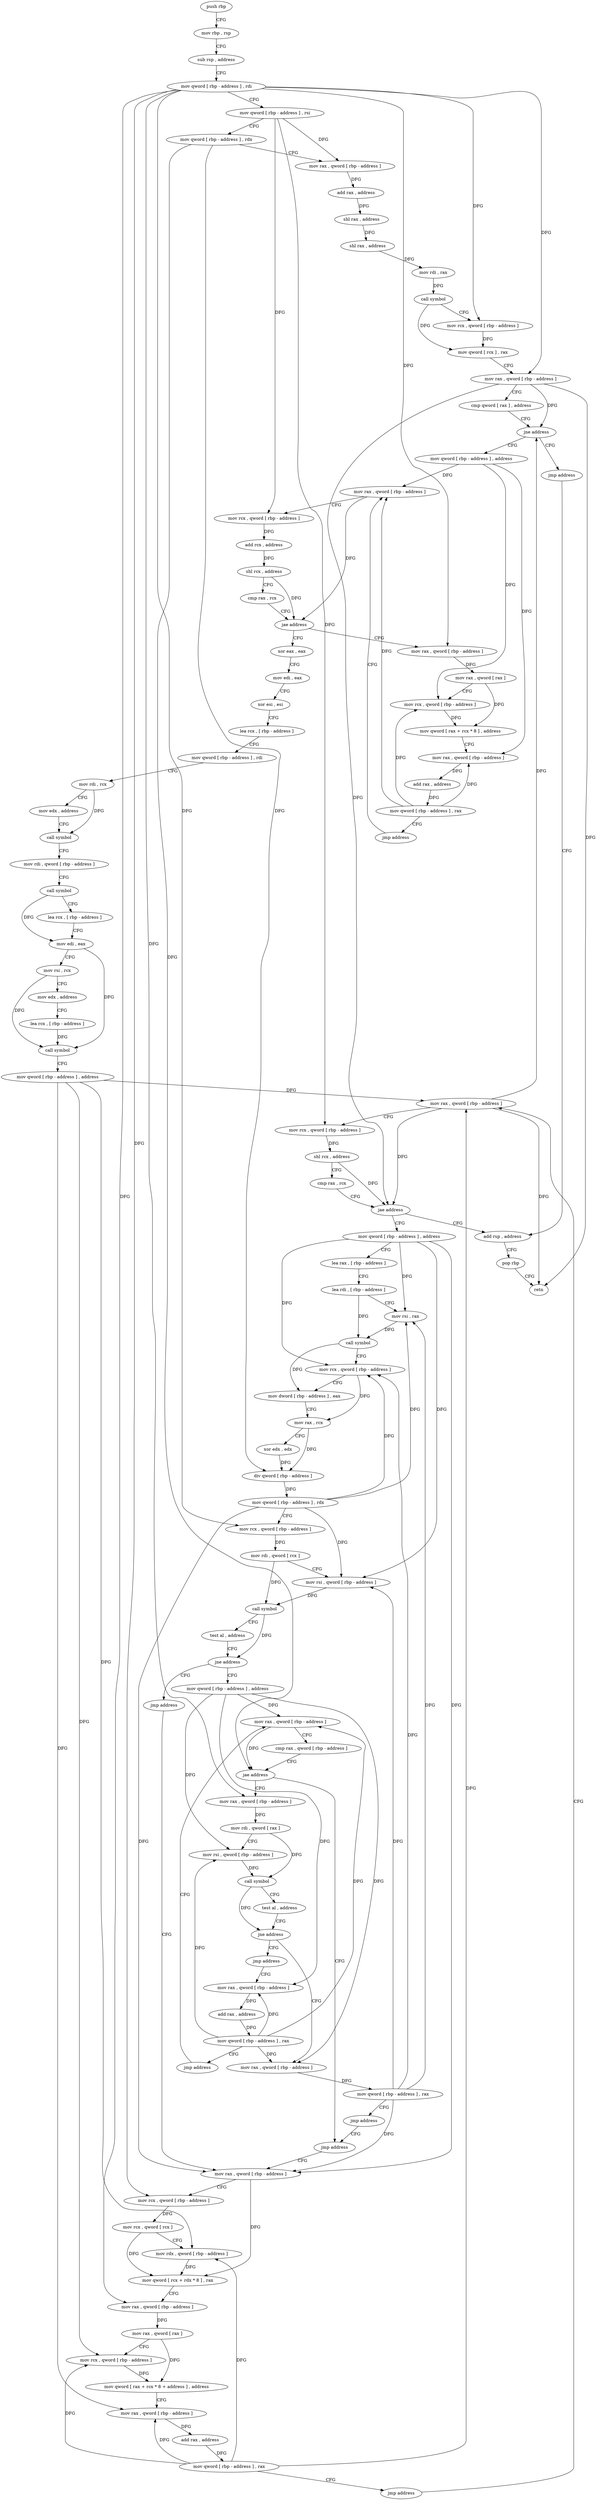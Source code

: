 digraph "func" {
"104880" [label = "push rbp" ]
"104881" [label = "mov rbp , rsp" ]
"104884" [label = "sub rsp , address" ]
"104891" [label = "mov qword [ rbp - address ] , rdi" ]
"104895" [label = "mov qword [ rbp - address ] , rsi" ]
"104899" [label = "mov qword [ rbp - address ] , rdx" ]
"104903" [label = "mov rax , qword [ rbp - address ]" ]
"104907" [label = "add rax , address" ]
"104913" [label = "shl rax , address" ]
"104917" [label = "shl rax , address" ]
"104921" [label = "mov rdi , rax" ]
"104924" [label = "call symbol" ]
"104929" [label = "mov rcx , qword [ rbp - address ]" ]
"104933" [label = "mov qword [ rcx ] , rax" ]
"104936" [label = "mov rax , qword [ rbp - address ]" ]
"104940" [label = "cmp qword [ rax ] , address" ]
"104944" [label = "jne address" ]
"104955" [label = "mov qword [ rbp - address ] , address" ]
"104950" [label = "jmp address" ]
"104963" [label = "mov rax , qword [ rbp - address ]" ]
"105396" [label = "add rsp , address" ]
"105029" [label = "xor eax , eax" ]
"105031" [label = "mov edi , eax" ]
"105033" [label = "xor esi , esi" ]
"105035" [label = "lea rcx , [ rbp - address ]" ]
"105042" [label = "mov qword [ rbp - address ] , rdi" ]
"105049" [label = "mov rdi , rcx" ]
"105052" [label = "mov edx , address" ]
"105057" [label = "call symbol" ]
"105062" [label = "mov rdi , qword [ rbp - address ]" ]
"105069" [label = "call symbol" ]
"105074" [label = "lea rcx , [ rbp - address ]" ]
"105081" [label = "mov edi , eax" ]
"105083" [label = "mov rsi , rcx" ]
"105086" [label = "mov edx , address" ]
"105091" [label = "lea rcx , [ rbp - address ]" ]
"105098" [label = "call symbol" ]
"105103" [label = "mov qword [ rbp - address ] , address" ]
"105111" [label = "mov rax , qword [ rbp - address ]" ]
"104991" [label = "mov rax , qword [ rbp - address ]" ]
"104995" [label = "mov rax , qword [ rax ]" ]
"104998" [label = "mov rcx , qword [ rbp - address ]" ]
"105002" [label = "mov qword [ rax + rcx * 8 ] , address" ]
"105010" [label = "mov rax , qword [ rbp - address ]" ]
"105014" [label = "add rax , address" ]
"105020" [label = "mov qword [ rbp - address ] , rax" ]
"105024" [label = "jmp address" ]
"105403" [label = "pop rbp" ]
"105404" [label = "retn" ]
"105132" [label = "mov qword [ rbp - address ] , address" ]
"105143" [label = "lea rax , [ rbp - address ]" ]
"105150" [label = "lea rdi , [ rbp - address ]" ]
"105157" [label = "mov rsi , rax" ]
"105160" [label = "call symbol" ]
"105165" [label = "mov rcx , qword [ rbp - address ]" ]
"105172" [label = "mov dword [ rbp - address ] , eax" ]
"105178" [label = "mov rax , rcx" ]
"105181" [label = "xor edx , edx" ]
"105183" [label = "div qword [ rbp - address ]" ]
"105187" [label = "mov qword [ rbp - address ] , rdx" ]
"105194" [label = "mov rcx , qword [ rbp - address ]" ]
"105198" [label = "mov rdi , qword [ rcx ]" ]
"105201" [label = "mov rsi , qword [ rbp - address ]" ]
"105208" [label = "call symbol" ]
"105213" [label = "test al , address" ]
"105215" [label = "jne address" ]
"105226" [label = "mov qword [ rbp - address ] , address" ]
"105221" [label = "jmp address" ]
"104967" [label = "mov rcx , qword [ rbp - address ]" ]
"104971" [label = "add rcx , address" ]
"104978" [label = "shl rcx , address" ]
"104982" [label = "cmp rax , rcx" ]
"104985" [label = "jae address" ]
"105237" [label = "mov rax , qword [ rbp - address ]" ]
"105335" [label = "mov rax , qword [ rbp - address ]" ]
"105330" [label = "jmp address" ]
"105254" [label = "mov rax , qword [ rbp - address ]" ]
"105258" [label = "mov rdi , qword [ rax ]" ]
"105261" [label = "mov rsi , qword [ rbp - address ]" ]
"105268" [label = "call symbol" ]
"105273" [label = "test al , address" ]
"105275" [label = "jne address" ]
"105300" [label = "jmp address" ]
"105281" [label = "mov rax , qword [ rbp - address ]" ]
"105342" [label = "mov rcx , qword [ rbp - address ]" ]
"105346" [label = "mov rcx , qword [ rcx ]" ]
"105349" [label = "mov rdx , qword [ rbp - address ]" ]
"105353" [label = "mov qword [ rcx + rdx * 8 ] , rax" ]
"105357" [label = "mov rax , qword [ rbp - address ]" ]
"105361" [label = "mov rax , qword [ rax ]" ]
"105364" [label = "mov rcx , qword [ rbp - address ]" ]
"105368" [label = "mov qword [ rax + rcx * 8 + address ] , address" ]
"105377" [label = "mov rax , qword [ rbp - address ]" ]
"105381" [label = "add rax , address" ]
"105387" [label = "mov qword [ rbp - address ] , rax" ]
"105391" [label = "jmp address" ]
"105305" [label = "mov rax , qword [ rbp - address ]" ]
"105288" [label = "mov qword [ rbp - address ] , rax" ]
"105295" [label = "jmp address" ]
"105115" [label = "mov rcx , qword [ rbp - address ]" ]
"105119" [label = "shl rcx , address" ]
"105123" [label = "cmp rax , rcx" ]
"105126" [label = "jae address" ]
"105312" [label = "add rax , address" ]
"105318" [label = "mov qword [ rbp - address ] , rax" ]
"105325" [label = "jmp address" ]
"105244" [label = "cmp rax , qword [ rbp - address ]" ]
"105248" [label = "jae address" ]
"104880" -> "104881" [ label = "CFG" ]
"104881" -> "104884" [ label = "CFG" ]
"104884" -> "104891" [ label = "CFG" ]
"104891" -> "104895" [ label = "CFG" ]
"104891" -> "104929" [ label = "DFG" ]
"104891" -> "104936" [ label = "DFG" ]
"104891" -> "104991" [ label = "DFG" ]
"104891" -> "105194" [ label = "DFG" ]
"104891" -> "105342" [ label = "DFG" ]
"104891" -> "105357" [ label = "DFG" ]
"104891" -> "105254" [ label = "DFG" ]
"104895" -> "104899" [ label = "CFG" ]
"104895" -> "104903" [ label = "DFG" ]
"104895" -> "104967" [ label = "DFG" ]
"104895" -> "105115" [ label = "DFG" ]
"104899" -> "104903" [ label = "CFG" ]
"104899" -> "105183" [ label = "DFG" ]
"104899" -> "105248" [ label = "DFG" ]
"104903" -> "104907" [ label = "DFG" ]
"104907" -> "104913" [ label = "DFG" ]
"104913" -> "104917" [ label = "DFG" ]
"104917" -> "104921" [ label = "DFG" ]
"104921" -> "104924" [ label = "DFG" ]
"104924" -> "104929" [ label = "CFG" ]
"104924" -> "104933" [ label = "DFG" ]
"104929" -> "104933" [ label = "DFG" ]
"104933" -> "104936" [ label = "CFG" ]
"104936" -> "104940" [ label = "CFG" ]
"104936" -> "104944" [ label = "DFG" ]
"104936" -> "105404" [ label = "DFG" ]
"104936" -> "105126" [ label = "DFG" ]
"104940" -> "104944" [ label = "CFG" ]
"104944" -> "104955" [ label = "CFG" ]
"104944" -> "104950" [ label = "CFG" ]
"104955" -> "104963" [ label = "DFG" ]
"104955" -> "104998" [ label = "DFG" ]
"104955" -> "105010" [ label = "DFG" ]
"104950" -> "105396" [ label = "CFG" ]
"104963" -> "104967" [ label = "CFG" ]
"104963" -> "104985" [ label = "DFG" ]
"105396" -> "105403" [ label = "CFG" ]
"105029" -> "105031" [ label = "CFG" ]
"105031" -> "105033" [ label = "CFG" ]
"105033" -> "105035" [ label = "CFG" ]
"105035" -> "105042" [ label = "CFG" ]
"105042" -> "105049" [ label = "CFG" ]
"105049" -> "105052" [ label = "CFG" ]
"105049" -> "105057" [ label = "DFG" ]
"105052" -> "105057" [ label = "CFG" ]
"105057" -> "105062" [ label = "CFG" ]
"105062" -> "105069" [ label = "CFG" ]
"105069" -> "105074" [ label = "CFG" ]
"105069" -> "105081" [ label = "DFG" ]
"105074" -> "105081" [ label = "CFG" ]
"105081" -> "105083" [ label = "CFG" ]
"105081" -> "105098" [ label = "DFG" ]
"105083" -> "105086" [ label = "CFG" ]
"105083" -> "105098" [ label = "DFG" ]
"105086" -> "105091" [ label = "CFG" ]
"105091" -> "105098" [ label = "DFG" ]
"105098" -> "105103" [ label = "CFG" ]
"105103" -> "105111" [ label = "DFG" ]
"105103" -> "105349" [ label = "DFG" ]
"105103" -> "105364" [ label = "DFG" ]
"105103" -> "105377" [ label = "DFG" ]
"105111" -> "105115" [ label = "CFG" ]
"105111" -> "104944" [ label = "DFG" ]
"105111" -> "105404" [ label = "DFG" ]
"105111" -> "105126" [ label = "DFG" ]
"104991" -> "104995" [ label = "DFG" ]
"104995" -> "104998" [ label = "CFG" ]
"104995" -> "105002" [ label = "DFG" ]
"104998" -> "105002" [ label = "DFG" ]
"105002" -> "105010" [ label = "CFG" ]
"105010" -> "105014" [ label = "DFG" ]
"105014" -> "105020" [ label = "DFG" ]
"105020" -> "105024" [ label = "CFG" ]
"105020" -> "104963" [ label = "DFG" ]
"105020" -> "104998" [ label = "DFG" ]
"105020" -> "105010" [ label = "DFG" ]
"105024" -> "104963" [ label = "CFG" ]
"105403" -> "105404" [ label = "CFG" ]
"105132" -> "105143" [ label = "CFG" ]
"105132" -> "105165" [ label = "DFG" ]
"105132" -> "105201" [ label = "DFG" ]
"105132" -> "105335" [ label = "DFG" ]
"105132" -> "105157" [ label = "DFG" ]
"105143" -> "105150" [ label = "CFG" ]
"105150" -> "105157" [ label = "CFG" ]
"105150" -> "105160" [ label = "DFG" ]
"105157" -> "105160" [ label = "DFG" ]
"105160" -> "105165" [ label = "CFG" ]
"105160" -> "105172" [ label = "DFG" ]
"105165" -> "105172" [ label = "CFG" ]
"105165" -> "105178" [ label = "DFG" ]
"105172" -> "105178" [ label = "CFG" ]
"105178" -> "105181" [ label = "CFG" ]
"105178" -> "105183" [ label = "DFG" ]
"105181" -> "105183" [ label = "DFG" ]
"105183" -> "105187" [ label = "DFG" ]
"105187" -> "105194" [ label = "CFG" ]
"105187" -> "105157" [ label = "DFG" ]
"105187" -> "105165" [ label = "DFG" ]
"105187" -> "105201" [ label = "DFG" ]
"105187" -> "105335" [ label = "DFG" ]
"105194" -> "105198" [ label = "DFG" ]
"105198" -> "105201" [ label = "CFG" ]
"105198" -> "105208" [ label = "DFG" ]
"105201" -> "105208" [ label = "DFG" ]
"105208" -> "105213" [ label = "CFG" ]
"105208" -> "105215" [ label = "DFG" ]
"105213" -> "105215" [ label = "CFG" ]
"105215" -> "105226" [ label = "CFG" ]
"105215" -> "105221" [ label = "CFG" ]
"105226" -> "105237" [ label = "DFG" ]
"105226" -> "105261" [ label = "DFG" ]
"105226" -> "105281" [ label = "DFG" ]
"105226" -> "105305" [ label = "DFG" ]
"105221" -> "105335" [ label = "CFG" ]
"104967" -> "104971" [ label = "DFG" ]
"104971" -> "104978" [ label = "DFG" ]
"104978" -> "104982" [ label = "CFG" ]
"104978" -> "104985" [ label = "DFG" ]
"104982" -> "104985" [ label = "CFG" ]
"104985" -> "105029" [ label = "CFG" ]
"104985" -> "104991" [ label = "CFG" ]
"105237" -> "105244" [ label = "CFG" ]
"105237" -> "105248" [ label = "DFG" ]
"105335" -> "105342" [ label = "CFG" ]
"105335" -> "105353" [ label = "DFG" ]
"105330" -> "105335" [ label = "CFG" ]
"105254" -> "105258" [ label = "DFG" ]
"105258" -> "105261" [ label = "CFG" ]
"105258" -> "105268" [ label = "DFG" ]
"105261" -> "105268" [ label = "DFG" ]
"105268" -> "105273" [ label = "CFG" ]
"105268" -> "105275" [ label = "DFG" ]
"105273" -> "105275" [ label = "CFG" ]
"105275" -> "105300" [ label = "CFG" ]
"105275" -> "105281" [ label = "CFG" ]
"105300" -> "105305" [ label = "CFG" ]
"105281" -> "105288" [ label = "DFG" ]
"105342" -> "105346" [ label = "DFG" ]
"105346" -> "105349" [ label = "CFG" ]
"105346" -> "105353" [ label = "DFG" ]
"105349" -> "105353" [ label = "DFG" ]
"105353" -> "105357" [ label = "CFG" ]
"105357" -> "105361" [ label = "DFG" ]
"105361" -> "105364" [ label = "CFG" ]
"105361" -> "105368" [ label = "DFG" ]
"105364" -> "105368" [ label = "DFG" ]
"105368" -> "105377" [ label = "CFG" ]
"105377" -> "105381" [ label = "DFG" ]
"105381" -> "105387" [ label = "DFG" ]
"105387" -> "105391" [ label = "CFG" ]
"105387" -> "105111" [ label = "DFG" ]
"105387" -> "105349" [ label = "DFG" ]
"105387" -> "105364" [ label = "DFG" ]
"105387" -> "105377" [ label = "DFG" ]
"105391" -> "105111" [ label = "CFG" ]
"105305" -> "105312" [ label = "DFG" ]
"105288" -> "105295" [ label = "CFG" ]
"105288" -> "105157" [ label = "DFG" ]
"105288" -> "105165" [ label = "DFG" ]
"105288" -> "105201" [ label = "DFG" ]
"105288" -> "105335" [ label = "DFG" ]
"105295" -> "105330" [ label = "CFG" ]
"105115" -> "105119" [ label = "DFG" ]
"105119" -> "105123" [ label = "CFG" ]
"105119" -> "105126" [ label = "DFG" ]
"105123" -> "105126" [ label = "CFG" ]
"105126" -> "105396" [ label = "CFG" ]
"105126" -> "105132" [ label = "CFG" ]
"105312" -> "105318" [ label = "DFG" ]
"105318" -> "105325" [ label = "CFG" ]
"105318" -> "105237" [ label = "DFG" ]
"105318" -> "105261" [ label = "DFG" ]
"105318" -> "105281" [ label = "DFG" ]
"105318" -> "105305" [ label = "DFG" ]
"105325" -> "105237" [ label = "CFG" ]
"105244" -> "105248" [ label = "CFG" ]
"105248" -> "105330" [ label = "CFG" ]
"105248" -> "105254" [ label = "CFG" ]
}
